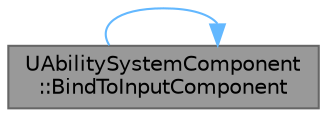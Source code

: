 digraph "UAbilitySystemComponent::BindToInputComponent"
{
 // INTERACTIVE_SVG=YES
 // LATEX_PDF_SIZE
  bgcolor="transparent";
  edge [fontname=Helvetica,fontsize=10,labelfontname=Helvetica,labelfontsize=10];
  node [fontname=Helvetica,fontsize=10,shape=box,height=0.2,width=0.4];
  rankdir="LR";
  Node1 [id="Node000001",label="UAbilitySystemComponent\l::BindToInputComponent",height=0.2,width=0.4,color="gray40", fillcolor="grey60", style="filled", fontcolor="black",tooltip="Bind to an input component with some default action names."];
  Node1 -> Node1 [id="edge1_Node000001_Node000001",color="steelblue1",style="solid",tooltip=" "];
}
